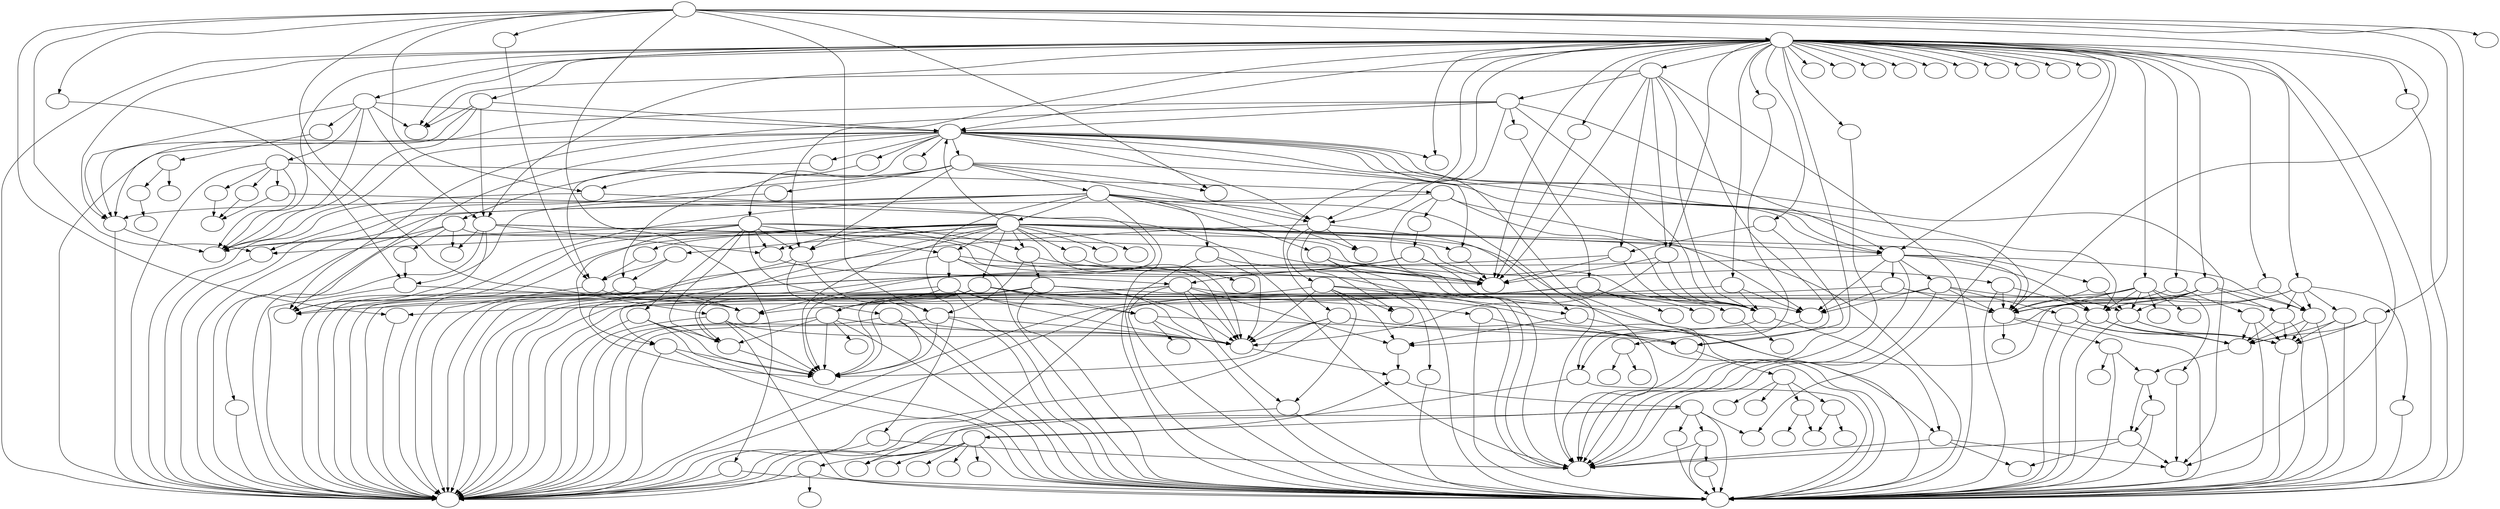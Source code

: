 strict digraph  {
5368753516 [fillcolor="#ffffff", func="WinMain", label="", style=filled, type=func];
5368760852 [fillcolor="#ffffff", func="wil__details__FeatureImpl<__Wi", label="", style=filled, type=func];
5368765812 [fillcolor="#ffffff", func="wil__details__ReportUsageToSer", label="", style=filled, type=func];
5368714112 [fillcolor="#ffffff", func="TraceLoggingRegister_EventRegi", label="", style=filled, type=func];
5368839632 [fillcolor="#ffffff", func="TraceLaunchStart", label="", style=filled, type=func];
5368853136 [fillcolor="#ffffff", func="GetMrtResourceHandle", label="", style=filled, type=func];
5368783436 [fillcolor="#ffffff", func="NPInit", label="", style=filled, type=func];
5368753380 [fillcolor="#ffffff", func="IsElevated", label="", style=filled, type=func];
5368839760 [fillcolor="#ffffff", func="TraceLaunchComplete", label="", style=filled, type=func];
5368770484 [fillcolor="#ffffff", func="GetFileSizeFromFilePath", label="", style=filled, type=func];
5368840732 [fillcolor="#ffffff", func="TraceFileExit", label="", style=filled, type=func];
5368862144 [fillcolor="#ffffff", func="_guard_dispatch_icall_nop", label="", style=filled, type=func];
5368741032 [fillcolor="#ffffff", func="FreeGlobal", label="", style=filled, type=func];
5368848444 [fillcolor="#ffffff", func="ProtectionPolicyManager_Unregi", label="", style=filled, type=func];
5368847536 [fillcolor="#ffffff", func="ProtectionPolicyManager_Unregi", label="", style=filled, type=func];
5368736120 [fillcolor="#ffffff", func="wil__details__EnsureSubscribed", label="", style=filled, type=func];
5368736328 [fillcolor="#ffffff", func="wil__details__SubscribeFeature", label="", style=filled, type=func];
5368764620 [fillcolor="#ffffff", func="wil_details_FeatureReporting_R", label="", style=filled, type=func];
5368765400 [fillcolor="#ffffff", func="wil__details__EnabledStateMana", label="", style=filled, type=func];
5368856432 [fillcolor="#ffffff", func="__security_check_cookie", label="", style=filled, type=func];
5368713224 [fillcolor="#ffffff", func="_tlgWriteTemplate<long __cdecl", label="", style=filled, type=func];
5368861984 [fillcolor="#ffffff", func="_alloca_probe", label="", style=filled, type=func];
5368779844 [fillcolor="#ffffff", func="InitStrings", label="", style=filled, type=func];
5368825952 [fillcolor="#ffffff", func="NPRegister", label="", style=filled, type=func];
5368741108 [fillcolor="#ffffff", func="SetPageSetupDefaults", label="", style=filled, type=func];
5368741268 [fillcolor="#ffffff", func="SetupSearchDefaults", label="", style=filled, type=func];
5368777480 [fillcolor="#ffffff", func="GetGlobals", label="", style=filled, type=func];
5368838740 [fillcolor="#ffffff", func="GenerateRestartIdentifier", label="", style=filled, type=func];
5368826596 [fillcolor="#ffffff", func="wil__make_unique_nothrow<Resta", label="", style=filled, type=func];
5368760108 [fillcolor="#ffffff", func="wistd__unique_ptr<RestartHandl", label="", style=filled, type=func];
5368767268 [fillcolor="#ffffff", func="wil__unique_any_t<wil__details", label="", style=filled, type=func];
5368839036 [fillcolor="#ffffff", func="RegisterWithRestartManager", label="", style=filled, type=func];
5368759744 [fillcolor="#ffffff", func="ClearEnterprisePolicyAndSetCur", label="", style=filled, type=func];
5368848032 [fillcolor="#ffffff", func="ProtectionPolicyManager_Regist", label="", style=filled, type=func];
5368781992 [fillcolor="#ffffff", func="SetEditControl", label="", style=filled, type=func];
5368782576 [fillcolor="#ffffff", func="SetStatusBar", label="", style=filled, type=func];
5368754480 [fillcolor="#ffffff", func="UpdateStatusBar", label="", style=filled, type=func];
5368782656 [fillcolor="#ffffff", func="SetStatusWindowPartSizes", label="", style=filled, type=func];
5368762020 [fillcolor="#ffffff", func="wil__details__FeatureImpl<__Wi", label="", style=filled, type=func];
5368756284 [fillcolor="#ffffff", func="UpdateTitle", label="", style=filled, type=func];
5368779028 [fillcolor="#ffffff", func="lstrncmpi", label="", style=filled, type=func];
5368781748 [fillcolor="#ffffff", func="ShouldTrustCommandLineOptions", label="", style=filled, type=func];
5368780284 [fillcolor="#ffffff", func="ProcessSetupOption", label="", style=filled, type=func];
5368780844 [fillcolor="#ffffff", func="ProcessShellOptions", label="", style=filled, type=func];
5368761548 [fillcolor="#ffffff", func="wil__details__FeatureImpl<__Wi", label="", style=filled, type=func];
5368781432 [fillcolor="#ffffff", func="ProcessRestartManagerOption", label="", style=filled, type=func];
5368779144 [fillcolor="#ffffff", func="GetFileName", label="", style=filled, type=func];
5368757668 [fillcolor="#ffffff", func="AlertBox", label="", style=filled, type=func];
5368774060 [fillcolor="#ffffff", func="AlertUser_FileFail", label="", style=filled, type=func];
5368763188 [fillcolor="#ffffff", func="wil__details__resource_policy<", label="", style=filled, type=func];
5368770772 [fillcolor="#ffffff", func="LoadFile", label="", style=filled, type=func];
5368860452 [fillcolor="#ffffff", func="memset_0", label="", style=filled, type=func];
5368862095 [fillcolor="#ffffff", func="memcpy_0", label="", style=filled, type=func];
5368843004 [fillcolor="#ffffff", func="SP<unsigned short * __ptr64,SP", label="", style=filled, type=func];
5368862071 [fillcolor="#ffffff", func="wcscmp_0", label="", style=filled, type=func];
5368842956 [fillcolor="#ffffff", func="SP<unsigned char,SP_HLOCAL<uns", label="", style=filled, type=func];
5368843128 [fillcolor="#ffffff", func="StringLengthWorkerW", label="", style=filled, type=func];
5368715004 [fillcolor="#ffffff", func="StringCchCopyW", label="", style=filled, type=func];
5368843080 [fillcolor="#ffffff", func="SH<void * __ptr64,SH_HANDLE>__", label="", style=filled, type=func];
5368842924 [fillcolor="#ffffff", func="CBreakOnFailureT<CEmptyType>__", label="", style=filled, type=func];
5368713364 [fillcolor="#ffffff", func="_tlgWriteTemplate<long __cdecl", label="", style=filled, type=func];
5368713820 [fillcolor="#ffffff", func="_tlgWriteTransfer_EventWriteTr", label="", style=filled, type=func];
5368718780 [fillcolor="#ffffff", func="wil__details__in1diag3__Return", label="", style=filled, type=func];
5368843208 [fillcolor="#ffffff", func="Microsoft__WRL__Details__Raise", label="", style=filled, type=func];
5368725612 [fillcolor="#ffffff", func="wil__details_abi__heap_buffer_", label="", style=filled, type=func];
5368739868 [fillcolor="#ffffff", func="wil__details__DestroyThreadPoo", label="", style=filled, type=func];
5368775964 [fillcolor="#ffffff", func="RegGetInt", label="", style=filled, type=func];
5368776288 [fillcolor="#ffffff", func="RegGetString", label="", style=filled, type=func];
5368762492 [fillcolor="#ffffff", func="wil__details__FeatureImpl<__Wi", label="", style=filled, type=func];
5368762840 [fillcolor="#ffffff", func="wil__details__FeatureImpl<__Wi", label="", style=filled, type=func];
5368776068 [fillcolor="#ffffff", func="RegGetIntSaveDefault", label="", style=filled, type=func];
5368767012 [fillcolor="#ffffff", func="wil__make_unique_string_nothro", label="", style=filled, type=func];
5368715360 [fillcolor="#ffffff", func="StringCchPrintfW", label="", style=filled, type=func];
5368857932 [fillcolor="#ffffff", func="operator new", label="", style=filled, type=func];
5368836280 [fillcolor="#ffffff", func="RestartHandler__RestartHandler", label="", style=filled, type=func];
5368847800 [fillcolor="#ffffff", func="ProtectionPolicyManager_IsProt", label="", style=filled, type=func];
5368845092 [fillcolor="#ffffff", func="ProtectionPolicyManager_ClearP", label="", style=filled, type=func];
5368842732 [fillcolor="#ffffff", func="ClearAccessibilityName", label="", style=filled, type=func];
5368761672 [fillcolor="#ffffff", func="wil__details__FeatureImpl<__Wi", label="", style=filled, type=func];
5368760156 [fillcolor="#ffffff", func="wil__details__FeatureImpl<__Wi", label="", style=filled, type=func];
5368826248 [fillcolor="#ffffff", func="wil__details__FeatureImpl<__Wi", label="", style=filled, type=func];
5368842576 [fillcolor="#ffffff", func="SetAccessibilityName", label="", style=filled, type=func];
5368755128 [fillcolor="#ffffff", func="UpdateStatusBarLineInfo", label="", style=filled, type=func];
5368755808 [fillcolor="#ffffff", func="UpdateStatusBarZoom", label="", style=filled, type=func];
5368766468 [fillcolor="#ffffff", func="wil__make_unique_string_nothro", label="", style=filled, type=func];
5368766724 [fillcolor="#ffffff", func="wil__unique_any_t<wil__details", label="", style=filled, type=func];
5368763952 [fillcolor="#ffffff", func="wil__AdaptFixedSizeToAllocated", label="", style=filled, type=func];
5368749908 [fillcolor="#ffffff", func="IsDocumentModified", label="", style=filled, type=func];
5368834620 [fillcolor="#ffffff", func="PrintIt", label="", style=filled, type=func];
5368856792 [fillcolor="#ffffff", func="__report_rangecheckfailure", label="", style=filled, type=func];
5368761200 [fillcolor="#ffffff", func="wil__details__FeatureImpl<__Wi", label="", style=filled, type=func];
5368837448 [fillcolor="#ffffff", func="RestartHandler__TryRestoreAuto", label="", style=filled, type=func];
5368759976 [fillcolor="#ffffff", func="wil__unique_any_t<wil__details", label="", style=filled, type=func];
5368774896 [fillcolor="#ffffff", func="wil__GetFullPathNameW<wil__uni", label="", style=filled, type=func];
5368715144 [fillcolor="#ffffff", func="StringCchCatW", label="", style=filled, type=func];
5368839900 [fillcolor="#ffffff", func="TraceFileOpenStart", label="", style=filled, type=func];
5368770556 [fillcolor="#ffffff", func="GetContentType", label="", style=filled, type=func];
5368774280 [fillcolor="#ffffff", func="SetEdpPolicyForFile", label="", style=filled, type=func];
5368763856 [fillcolor="#ffffff", func="wil__unique_any_t<wil__details", label="", style=filled, type=func];
5368773612 [fillcolor="#ffffff", func="New", label="", style=filled, type=func];
5368767400 [fillcolor="#ffffff", func="InsertDateTime", label="", style=filled, type=func];
5368840028 [fillcolor="#ffffff", func="TraceFileOpenComplete", label="", style=filled, type=func];
5368718320 [fillcolor="#ffffff", func="wil__details__ReportFailure_Hr", label="", style=filled, type=func];
5368725348 [fillcolor="#ffffff", func="wil__details_abi__heap_buffer_", label="", style=filled, type=func];
5368714852 [fillcolor="#ffffff", func="memcpy_s", label="", style=filled, type=func];
5368766856 [fillcolor="#ffffff", func="memcpy_s_0", label="", style=filled, type=func];
5368718900 [fillcolor="#ffffff", func="wil__details__in1diag3___FailF", label="", style=filled, type=func];
5368860476 [fillcolor="#ffffff", func="_vsnwprintf", label="", style=filled, type=func];
5368859480 [fillcolor="#ffffff", func="operator new", label="", style=filled, type=func];
5368760504 [fillcolor="#ffffff", func="wil__details__FeatureImpl<__Wi", label="", style=filled, type=func];
5368763880 [fillcolor="#ffffff", func="wistd__function<long __cdecl(u", label="", style=filled, type=func];
5368833984 [fillcolor="#ffffff", func="GetPrinterDC", label="", style=filled, type=func];
5368834252 [fillcolor="#ffffff", func="GetNonDefPrinterDC", label="", style=filled, type=func];
5368829704 [fillcolor="#ffffff", func="GetPrinterDCviaDialog", label="", style=filled, type=func];
5368829988 [fillcolor="#ffffff", func="NpPrintGivenDC", label="", style=filled, type=func];
5368856820 [fillcolor="#ffffff", func="__report_securityfailure", label="", style=filled, type=func];
5368855044 [fillcolor="#ffffff", func="MicrosoftTelemetryAssertTrigge", label="", style=filled, type=func];
5368774968 [fillcolor="#ffffff", func="wil__AdaptFixedSizeToAllocated", label="", style=filled, type=func];
5368844640 [fillcolor="#ffffff", func="DetermineEdpAppModeFromFilePro", label="", style=filled, type=func];
5368848708 [fillcolor="#ffffff", func="ProtectionPolicyManager_GetEnf", label="", style=filled, type=func];
5368849012 [fillcolor="#ffffff", func="Microsoft__WRL__Wrappers__HStr", label="", style=filled, type=func];
5368759616 [fillcolor="#ffffff", func="SetApplicationEnterpriseMode", label="", style=filled, type=func];
5368750004 [fillcolor="#ffffff", func="CheckSave", label="", style=filled, type=func];
5368841532 [fillcolor="#ffffff", func="TraceFreshWindow", label="", style=filled, type=func];
5368767304 [fillcolor="#ffffff", func="IsLocaleBidi", label="", style=filled, type=func];
5368842020 [fillcolor="#ffffff", func="TraceTimeDateInvoked", label="", style=filled, type=func];
5368713520 [fillcolor="#ffffff", func="_tlgWriteTemplate<long __cdecl", label="", style=filled, type=func];
5368718052 [fillcolor="#ffffff", func="wil__details__ReportFailure", label="", style=filled, type=func];
5368860308 [fillcolor="#ffffff", func="_invalid_parameter_noinfo", label="", style=filled, type=func];
5368855180 [fillcolor="#ffffff", func="__local_stdio_printf_options", label="", style=filled, type=func];
5368860188 [fillcolor="#ffffff", func="_o___stdio_common_vswprintf_0", label="", style=filled, type=func];
5368860200 [fillcolor="#ffffff", func="_o__callnewh_0", label="", style=filled, type=func];
5368860416 [fillcolor="#ffffff", func="_o_malloc_0", label="", style=filled, type=func];
5368859924 [fillcolor="#ffffff", func="__scrt_throw_std_bad_alloc", label="", style=filled, type=func];
5368859964 [fillcolor="#ffffff", func="__scrt_throw_std_bad_array_new", label="", style=filled, type=func];
5368718956 [fillcolor="#ffffff", func="wil__details__in1diag3___FailF", label="", style=filled, type=func];
5368759888 [fillcolor="#ffffff", func="PageSetupDlgInLogicalPixels", label="", style=filled, type=func];
5368829224 [fillcolor="#ffffff", func="PrintHeaderFooter", label="", style=filled, type=func];
5368856984 [fillcolor="#ffffff", func="capture_current_context", label="", style=filled, type=func];
5368856472 [fillcolor="#ffffff", func="__raise_securityfailure", label="", style=filled, type=func];
5368853976 [fillcolor="#ffffff", func="MicrosoftTelemetryAssertTrigge", label="", style=filled, type=func];
5368844124 [fillcolor="#ffffff", func="GetFileProtectionInfoSync", label="", style=filled, type=func];
5368846996 [fillcolor="#ffffff", func="ProtectionPolicyManager_Regist", label="", style=filled, type=func];
5368749552 [fillcolor="#ffffff", func="CheckSaveTaskDlgBox", label="", style=filled, type=func];
5368768304 [fillcolor="#ffffff", func="SaveFile", label="", style=filled, type=func];
5368744544 [fillcolor="#ffffff", func="InvokeSaveDialog", label="", style=filled, type=func];
5368845960 [fillcolor="#ffffff", func="FileSaveDialog_GetSelectedEnte", label="", style=filled, type=func];
5368717188 [fillcolor="#ffffff", func="wil__details__LogFailure", label="", style=filled, type=func];
5368717896 [fillcolor="#ffffff", func="wil__details__WilFailFast", label="", style=filled, type=func];
5368717152 [fillcolor="#ffffff", func="wil__ThrowResultException", label="", style=filled, type=func];
5368859628 [fillcolor="#ffffff", func="std__bad_alloc__bad_alloc", label="", style=filled, type=func];
5368860464 [fillcolor="#ffffff", func="_CxxThrowException_0", label="", style=filled, type=func];
5368859732 [fillcolor="#ffffff", func="std__bad_array_new_length__bad", label="", style=filled, type=func];
5368832716 [fillcolor="#ffffff", func="TranslateString", label="", style=filled, type=func];
5368858304 [fillcolor="#ffffff", func="__crt_debugger_hook", label="", style=filled, type=func];
5368853804 [fillcolor="#ffffff", func="GetImageTuple", label="", style=filled, type=func];
5368855567 [fillcolor="#ffffff", func="EventRegister_0", label="", style=filled, type=func];
5368855597 [fillcolor="#ffffff", func="EventUnregister_0", label="", style=filled, type=func];
5368843760 [fillcolor="#ffffff", func="IStorage_GetStorageFileFromPat", label="", style=filled, type=func];
5368851160 [fillcolor="#ffffff", func="WaitForCompletion<Windows__Fou", label="", style=filled, type=func];
5368849140 [fillcolor="#ffffff", func="Microsoft__WRL__Callback_Windo", label="", style=filled, type=func];
5368840256 [fillcolor="#ffffff", func="TraceFileSaveStart", label="", style=filled, type=func];
5368741464 [fillcolor="#ffffff", func="GotoAndScrollInView", label="", style=filled, type=func];
5368767892 [fillcolor="#ffffff", func="AnsiWriteFile", label="", style=filled, type=func];
5368768216 [fillcolor="#ffffff", func="RestoreFmt", label="", style=filled, type=func];
5368718836 [fillcolor="#ffffff", func="wil__details__in1diag3__Return", label="", style=filled, type=func];
5368845312 [fillcolor="#ffffff", func="FileProtectionManager_ProtectF", label="", style=filled, type=func];
5368840384 [fillcolor="#ffffff", func="TraceFileSaveComplete", label="", style=filled, type=func];
5368742268 [fillcolor="#ffffff", func="AddEncodingComboBox", label="", style=filled, type=func];
5368742768 [fillcolor="#ffffff", func="ShowOpenSaveDialog", label="", style=filled, type=func];
5368716352 [fillcolor="#ffffff", func="wil__details__RecordFailFast", label="", style=filled, type=func];
5368716312 [fillcolor="#ffffff", func="wil__details__RecordLog", label="", style=filled, type=func];
5368716280 [fillcolor="#ffffff", func="wil__details__RecordReturn", label="", style=filled, type=func];
5368716248 [fillcolor="#ffffff", func="wil__details__RecordException", label="", style=filled, type=func];
5368715620 [fillcolor="#ffffff", func="wil__GetFailureLogString", label="", style=filled, type=func];
5368716372 [fillcolor="#ffffff", func="wil__details__WilRaiseFailFast", label="", style=filled, type=func];
5368862107 [fillcolor="#ffffff", func="memmove_0", label="", style=filled, type=func];
5368850468 [fillcolor="#ffffff", func="WaitForCompletion<Windows__Fou", label="", style=filled, type=func];
5368849332 [fillcolor="#ffffff", func="Microsoft__WRL__Details__Imple", label="", style=filled, type=func];
5368718584 [fillcolor="#ffffff", func="wil__details__ReportFailure_Ge", label="", style=filled, type=func];
5368715488 [fillcolor="#ffffff", func="wil__details__LogStringPrintf", label="", style=filled, type=func];
5368753516 -> 5368760852;
5368753516 -> 5368765812;
5368753516 -> 5368714112;
5368753516 -> 5368839632;
5368753516 -> 5368853136;
5368753516 -> 5368783436;
5368753516 -> 5368753380;
5368753516 -> 5368839760;
5368753516 -> 5368770484;
5368753516 -> 5368840732;
5368753516 -> 5368862144;
5368753516 -> 5368741032;
5368753516 -> 5368848444;
5368753516 -> 5368847536;
5368760852 -> 5368736120;
5368760852 -> 5368862144;
5368760852 -> 5368736328;
5368765812 -> 5368764620;
5368765812 -> 5368862144;
5368765812 -> 5368765400;
5368714112 -> 5368856432;
5368839632 -> 5368713224;
5368853136 -> 5368862144;
5368853136 -> 5368856432;
5368783436 -> 5368861984;
5368783436 -> 5368779844;
5368783436 -> 5368825952;
5368783436 -> 5368741108;
5368783436 -> 5368741268;
5368783436 -> 5368777480;
5368783436 -> 5368838740;
5368783436 -> 5368826596;
5368783436 -> 5368760108;
5368783436 -> 5368767268;
5368783436 -> 5368839036;
5368783436 -> 5368759744;
5368783436 -> 5368848032;
5368783436 -> 5368781992;
5368783436 -> 5368782576;
5368783436 -> 5368754480;
5368783436 -> 5368782656;
5368783436 -> 5368762020;
5368783436 -> 5368756284;
5368783436 -> 5368779028;
5368783436 -> 5368781748;
5368783436 -> 5368780284;
5368783436 -> 5368856432;
5368783436 -> 5368780844;
5368783436 -> 5368761548;
5368783436 -> 5368781432;
5368783436 -> 5368779144;
5368783436 -> 5368757668;
5368783436 -> 5368774060;
5368783436 -> 5368763188;
5368783436 -> 5368770772;
5368783436 -> 5368860452;
5368783436 -> 5368862095;
5368783436 -> 5368862144;
5368783436 -> 5368843004;
5368783436 -> 5368862071;
5368783436 -> 5368842956;
5368783436 -> 5368843128;
5368783436 -> 5368715004;
5368783436 -> 5368843080;
5368783436 -> 5368842924;
5368839760 -> 5368713364;
5368770484 -> 5368856432;
5368840732 -> 5368713820;
5368840732 -> 5368856432;
5368848444 -> 5368862144;
5368848444 -> 5368718780;
5368848444 -> 5368856432;
5368848444 -> 5368843208;
5368847536 -> 5368862144;
5368847536 -> 5368718780;
5368847536 -> 5368856432;
5368847536 -> 5368843208;
5368736120 -> 5368862144;
5368736328 -> 5368725612;
5368765400 -> 5368862144;
5368765400 -> 5368725612;
5368765400 -> 5368739868;
5368713224 -> 5368713820;
5368713224 -> 5368856432;
5368779844 -> 5368715004;
5368777480 -> 5368860452;
5368777480 -> 5368775964;
5368777480 -> 5368776288;
5368777480 -> 5368762492;
5368777480 -> 5368765812;
5368777480 -> 5368762840;
5368777480 -> 5368776068;
5368777480 -> 5368856432;
5368838740 -> 5368767012;
5368838740 -> 5368715360;
5368838740 -> 5368856432;
5368826596 -> 5368857932;
5368826596 -> 5368836280;
5368760108 -> 5368862144;
5368839036 -> 5368767012;
5368839036 -> 5368715004;
5368839036 -> 5368718780;
5368759744 -> 5368847800;
5368759744 -> 5368845092;
5368759744 -> 5368847536;
5368848032 -> 5368857932;
5368848032 -> 5368862144;
5368848032 -> 5368718780;
5368848032 -> 5368856432;
5368848032 -> 5368843208;
5368781992 -> 5368842732;
5368781992 -> 5368761672;
5368781992 -> 5368765812;
5368781992 -> 5368760156;
5368781992 -> 5368826248;
5368781992 -> 5368842576;
5368782576 -> 5368842732;
5368754480 -> 5368755128;
5368754480 -> 5368761672;
5368754480 -> 5368765812;
5368754480 -> 5368860452;
5368754480 -> 5368715360;
5368754480 -> 5368762492;
5368754480 -> 5368755808;
5368754480 -> 5368856432;
5368782656 -> 5368762492;
5368782656 -> 5368765812;
5368782656 -> 5368761672;
5368782656 -> 5368760156;
5368782656 -> 5368762840;
5368782656 -> 5368856432;
5368762020 -> 5368761672;
5368762020 -> 5368765812;
5368756284 -> 5368766468;
5368756284 -> 5368766724;
5368756284 -> 5368763952;
5368756284 -> 5368749908;
5368756284 -> 5368856432;
5368781748 -> 5368860452;
5368780284 -> 5368779028;
5368780284 -> 5368779144;
5368780284 -> 5368757668;
5368780284 -> 5368770772;
5368780284 -> 5368774060;
5368780844 -> 5368779028;
5368780844 -> 5368779144;
5368780844 -> 5368757668;
5368780844 -> 5368770772;
5368780844 -> 5368774060;
5368780844 -> 5368834620;
5368780844 -> 5368856792;
5368761548 -> 5368761200;
5368761548 -> 5368765812;
5368781432 -> 5368779028;
5368781432 -> 5368767012;
5368781432 -> 5368715004;
5368781432 -> 5368857932;
5368781432 -> 5368836280;
5368781432 -> 5368862144;
5368781432 -> 5368839036;
5368781432 -> 5368837448;
5368779144 -> 5368767012;
5368779144 -> 5368759976;
5368779144 -> 5368715004;
5368779144 -> 5368774896;
5368779144 -> 5368715144;
5368779144 -> 5368856432;
5368774060 -> 5368757668;
5368774060 -> 5368856432;
5368770772 -> 5368839900;
5368770772 -> 5368860452;
5368770772 -> 5368770556;
5368770772 -> 5368774280;
5368770772 -> 5368762492;
5368770772 -> 5368765812;
5368770772 -> 5368763856;
5368770772 -> 5368773612;
5368770772 -> 5368757668;
5368770772 -> 5368767268;
5368770772 -> 5368862095;
5368770772 -> 5368759976;
5368770772 -> 5368756284;
5368770772 -> 5368767400;
5368770772 -> 5368754480;
5368770772 -> 5368840028;
5368770772 -> 5368856432;
5368713364 -> 5368713820;
5368713364 -> 5368856432;
5368718780 -> 5368718320;
5368725612 -> 5368725348;
5368725612 -> 5368714852;
5368776288 -> 5368862095;
5368762492 -> 5368736120;
5368762492 -> 5368862144;
5368762492 -> 5368736328;
5368762840 -> 5368736120;
5368762840 -> 5368862144;
5368762840 -> 5368736328;
5368767012 -> 5368766856;
5368767012 -> 5368718900;
5368715360 -> 5368860476;
5368857932 -> 5368859480;
5368836280 -> 5368767012;
5368836280 -> 5368715004;
5368836280 -> 5368759976;
5368847800 -> 5368862144;
5368847800 -> 5368856432;
5368847800 -> 5368843208;
5368845092 -> 5368718780;
5368845092 -> 5368862144;
5368845092 -> 5368856432;
5368845092 -> 5368843208;
5368842732 -> 5368862144;
5368842732 -> 5368856432;
5368761672 -> 5368736120;
5368761672 -> 5368862144;
5368761672 -> 5368736328;
5368760156 -> 5368736120;
5368760156 -> 5368862144;
5368760156 -> 5368736328;
5368826248 -> 5368736120;
5368826248 -> 5368862144;
5368826248 -> 5368736328;
5368842576 -> 5368862144;
5368755128 -> 5368762840;
5368755128 -> 5368765812;
5368755128 -> 5368760504;
5368755128 -> 5368860452;
5368755128 -> 5368715360;
5368755128 -> 5368856432;
5368755808 -> 5368760156;
5368755808 -> 5368765812;
5368755808 -> 5368715360;
5368755808 -> 5368856432;
5368766468 -> 5368766856;
5368766468 -> 5368718900;
5368763952 -> 5368763880;
5368763952 -> 5368862144;
5368763952 -> 5368766468;
5368763952 -> 5368766724;
5368763952 -> 5368718780;
5368763952 -> 5368856432;
5368763952 -> 5368718900;
5368834620 -> 5368833984;
5368834620 -> 5368834252;
5368834620 -> 5368829704;
5368834620 -> 5368829988;
5368834620 -> 5368757668;
5368834620 -> 5368856432;
5368856792 -> 5368856820;
5368761200 -> 5368736120;
5368761200 -> 5368862144;
5368761200 -> 5368736328;
5368837448 -> 5368855044;
5368837448 -> 5368767012;
5368837448 -> 5368770772;
5368837448 -> 5368774060;
5368837448 -> 5368759976;
5368837448 -> 5368756284;
5368837448 -> 5368754480;
5368774896 -> 5368774968;
5368839900 -> 5368713224;
5368770556 -> 5368715004;
5368774280 -> 5368759744;
5368774280 -> 5368860452;
5368774280 -> 5368774896;
5368774280 -> 5368844640;
5368774280 -> 5368848708;
5368774280 -> 5368849012;
5368774280 -> 5368862144;
5368774280 -> 5368759616;
5368774280 -> 5368757668;
5368774280 -> 5368856432;
5368774280 -> 5368843208;
5368773612 -> 5368750004;
5368773612 -> 5368756284;
5368773612 -> 5368754480;
5368773612 -> 5368759744;
5368773612 -> 5368770484;
5368773612 -> 5368840732;
5368773612 -> 5368753380;
5368773612 -> 5368841532;
5368767400 -> 5368860452;
5368767400 -> 5368767304;
5368767400 -> 5368715144;
5368767400 -> 5368842020;
5368767400 -> 5368856432;
5368840028 -> 5368713520;
5368718320 -> 5368718052;
5368725348 -> 5368862144;
5368725348 -> 5368714852;
5368714852 -> 5368860308;
5368714852 -> 5368862095;
5368714852 -> 5368860452;
5368766856 -> 5368860308;
5368766856 -> 5368862095;
5368766856 -> 5368860452;
5368718900 -> 5368718320;
5368860476 -> 5368855180;
5368860476 -> 5368860188;
5368859480 -> 5368860200;
5368859480 -> 5368860416;
5368859480 -> 5368859924;
5368859480 -> 5368859964;
5368760504 -> 5368736120;
5368760504 -> 5368862144;
5368760504 -> 5368736328;
5368763880 -> 5368862144;
5368763880 -> 5368718956;
5368833984 -> 5368759888;
5368834252 -> 5368759888;
5368829704 -> 5368759888;
5368829704 -> 5368860452;
5368829988 -> 5368860452;
5368829988 -> 5368767012;
5368829988 -> 5368715360;
5368829988 -> 5368829224;
5368829988 -> 5368856432;
5368856820 -> 5368856984;
5368856820 -> 5368856472;
5368855044 -> 5368853976;
5368774968 -> 5368763880;
5368774968 -> 5368862144;
5368774968 -> 5368767012;
5368774968 -> 5368759976;
5368774968 -> 5368718780;
5368774968 -> 5368856432;
5368774968 -> 5368718900;
5368844640 -> 5368847800;
5368844640 -> 5368844124;
5368844640 -> 5368862144;
5368844640 -> 5368718780;
5368844640 -> 5368715004;
5368848708 -> 5368862144;
5368848708 -> 5368849012;
5368848708 -> 5368856432;
5368848708 -> 5368843208;
5368849012 -> 5368843208;
5368759616 -> 5368715004;
5368759616 -> 5368847536;
5368759616 -> 5368846996;
5368750004 -> 5368749908;
5368750004 -> 5368749552;
5368750004 -> 5368768304;
5368750004 -> 5368744544;
5368750004 -> 5368860452;
5368750004 -> 5368845960;
5368750004 -> 5368759976;
5368750004 -> 5368756284;
5368750004 -> 5368774060;
5368750004 -> 5368862144;
5368750004 -> 5368856432;
5368841532 -> 5368713364;
5368767304 -> 5368856432;
5368842020 -> 5368713364;
5368713520 -> 5368713820;
5368713520 -> 5368856432;
5368718052 -> 5368861984;
5368718052 -> 5368717188;
5368718052 -> 5368856432;
5368718052 -> 5368717896;
5368718052 -> 5368862144;
5368718052 -> 5368717152;
5368859924 -> 5368859628;
5368859924 -> 5368860464;
5368859964 -> 5368859732;
5368859964 -> 5368860464;
5368829224 -> 5368832716;
5368856472 -> 5368858304;
5368853976 -> 5368853804;
5368853976 -> 5368714112;
5368853976 -> 5368855567;
5368853976 -> 5368855597;
5368853976 -> 5368713820;
5368853976 -> 5368856432;
5368844124 -> 5368843760;
5368844124 -> 5368718780;
5368844124 -> 5368862144;
5368844124 -> 5368851160;
5368844124 -> 5368856432;
5368844124 -> 5368843208;
5368846996 -> 5368718780;
5368846996 -> 5368849140;
5368846996 -> 5368862144;
5368846996 -> 5368856432;
5368846996 -> 5368843208;
5368749552 -> 5368860452;
5368749552 -> 5368856432;
5368768304 -> 5368840256;
5368768304 -> 5368741464;
5368768304 -> 5368757668;
5368768304 -> 5368767892;
5368768304 -> 5368770772;
5368768304 -> 5368860452;
5368768304 -> 5368770484;
5368768304 -> 5368770556;
5368768304 -> 5368768216;
5368768304 -> 5368774896;
5368768304 -> 5368844640;
5368768304 -> 5368715004;
5368768304 -> 5368718836;
5368768304 -> 5368845312;
5368768304 -> 5368718780;
5368768304 -> 5368849012;
5368768304 -> 5368862144;
5368768304 -> 5368759616;
5368768304 -> 5368759744;
5368768304 -> 5368754480;
5368768304 -> 5368840384;
5368768304 -> 5368856432;
5368768304 -> 5368843208;
5368744544 -> 5368862144;
5368744544 -> 5368742268;
5368744544 -> 5368742768;
5368845960 -> 5368862144;
5368845960 -> 5368718780;
5368845960 -> 5368715004;
5368717188 -> 5368716352;
5368717188 -> 5368718320;
5368717188 -> 5368716312;
5368717188 -> 5368716280;
5368717188 -> 5368716248;
5368717188 -> 5368862144;
5368717188 -> 5368715620;
5368717188 -> 5368718956;
5368717896 -> 5368862144;
5368717896 -> 5368860452;
5368717896 -> 5368716372;
5368717152 -> 5368862144;
5368832716 -> 5368715360;
5368832716 -> 5368715004;
5368832716 -> 5368774968;
5368832716 -> 5368856432;
5368853804 -> 5368862107;
5368843760 -> 5368718780;
5368843760 -> 5368849012;
5368843760 -> 5368862144;
5368843760 -> 5368850468;
5368843760 -> 5368856432;
5368843760 -> 5368843208;
5368851160 -> 5368862144;
5368851160 -> 5368857932;
5368851160 -> 5368849332;
5368849140 -> 5368857932;
5368849140 -> 5368862144;
5368840256 -> 5368713224;
5368741464 -> 5368762840;
5368741464 -> 5368765812;
5368718836 -> 5368718584;
5368845312 -> 5368843760;
5368845312 -> 5368718780;
5368845312 -> 5368862144;
5368845312 -> 5368849012;
5368845312 -> 5368851160;
5368845312 -> 5368856432;
5368845312 -> 5368843208;
5368840384 -> 5368713520;
5368840384 -> 5368713224;
5368742268 -> 5368862144;
5368742268 -> 5368762492;
5368742268 -> 5368765812;
5368742768 -> 5368862144;
5368715620 -> 5368862144;
5368715620 -> 5368715488;
5368715620 -> 5368856432;
5368716372 -> 5368862144;
}
